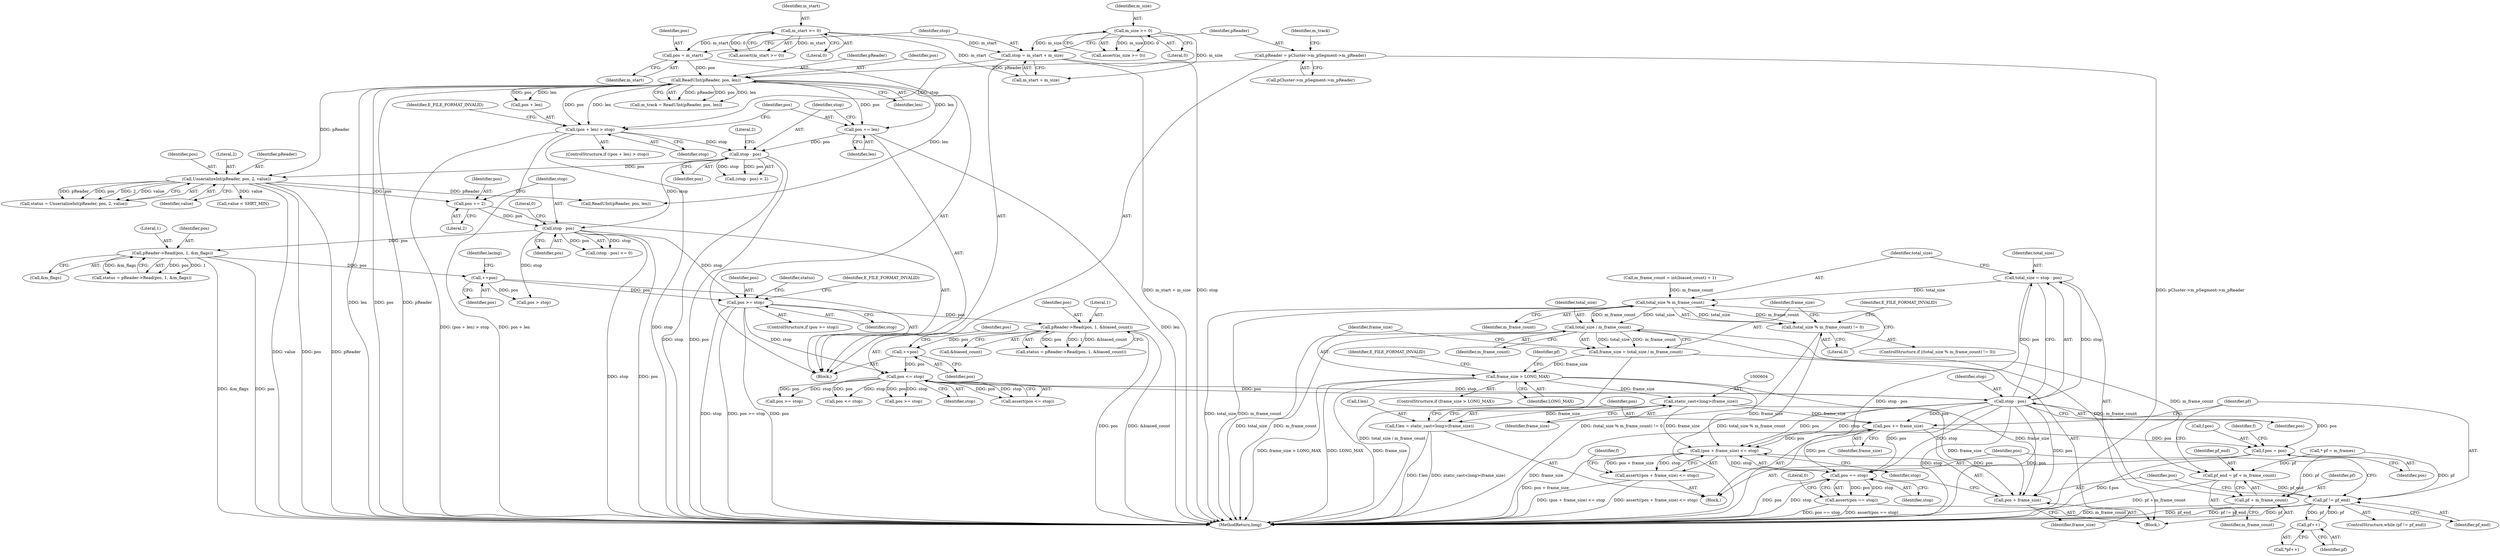 digraph "1_Android_04839626ed859623901ebd3a5fd483982186b59d_174@integer" {
"1000543" [label="(Call,total_size = stop - pos)"];
"1000545" [label="(Call,stop - pos)"];
"1000342" [label="(Call,pos <= stop)"];
"1000339" [label="(Call,++pos)"];
"1000330" [label="(Call,pReader->Read(pos, 1, &biased_count))"];
"1000322" [label="(Call,pos >= stop)"];
"1000269" [label="(Call,++pos)"];
"1000251" [label="(Call,pReader->Read(pos, 1, &m_flags))"];
"1000243" [label="(Call,stop - pos)"];
"1000202" [label="(Call,stop - pos)"];
"1000190" [label="(Call,(pos + len) > stop)"];
"1000179" [label="(Call,ReadUInt(pReader, pos, len))"];
"1000170" [label="(Call,pReader = pCluster->m_pSegment->m_pReader)"];
"1000160" [label="(Call,pos = m_start)"];
"1000140" [label="(Call,m_start >= 0)"];
"1000164" [label="(Call,stop = m_start + m_size)"];
"1000144" [label="(Call,m_size >= 0)"];
"1000197" [label="(Call,pos += len)"];
"1000238" [label="(Call,pos += 2)"];
"1000212" [label="(Call,UnserializeInt(pReader, pos, 2, value))"];
"1000550" [label="(Call,total_size % m_frame_count)"];
"1000549" [label="(Call,(total_size % m_frame_count) != 0)"];
"1000559" [label="(Call,total_size / m_frame_count)"];
"1000557" [label="(Call,frame_size = total_size / m_frame_count)"];
"1000563" [label="(Call,frame_size > LONG_MAX)"];
"1000583" [label="(Call,(pos + frame_size) <= stop)"];
"1000582" [label="(Call,assert((pos + frame_size) <= stop))"];
"1000610" [label="(Call,pos == stop)"];
"1000609" [label="(Call,assert(pos == stop))"];
"1000584" [label="(Call,pos + frame_size)"];
"1000603" [label="(Call,static_cast<long>(frame_size))"];
"1000599" [label="(Call,f.len = static_cast<long>(frame_size))"];
"1000606" [label="(Call,pos += frame_size)"];
"1000594" [label="(Call,f.pos = pos)"];
"1000572" [label="(Call,pf_end = pf + m_frame_count)"];
"1000578" [label="(Call,pf != pf_end)"];
"1000592" [label="(Call,pf++)"];
"1000574" [label="(Call,pf + m_frame_count)"];
"1000251" [label="(Call,pReader->Read(pos, 1, &m_flags))"];
"1000331" [label="(Identifier,pos)"];
"1000171" [label="(Identifier,pReader)"];
"1000552" [label="(Identifier,m_frame_count)"];
"1000569" [label="(Call,* pf = m_frames)"];
"1000222" [label="(Call,value < SHRT_MIN)"];
"1000191" [label="(Call,pos + len)"];
"1000585" [label="(Identifier,pos)"];
"1000141" [label="(Identifier,m_start)"];
"1000608" [label="(Identifier,frame_size)"];
"1000252" [label="(Identifier,pos)"];
"1000199" [label="(Identifier,len)"];
"1000202" [label="(Call,stop - pos)"];
"1000214" [label="(Identifier,pos)"];
"1000548" [label="(ControlStructure,if ((total_size % m_frame_count) != 0))"];
"1000545" [label="(Call,stop - pos)"];
"1000340" [label="(Identifier,pos)"];
"1000172" [label="(Call,pCluster->m_pSegment->m_pReader)"];
"1000122" [label="(Block,)"];
"1000145" [label="(Identifier,m_size)"];
"1000215" [label="(Literal,2)"];
"1000558" [label="(Identifier,frame_size)"];
"1000323" [label="(Identifier,pos)"];
"1000196" [label="(Identifier,E_FILE_FORMAT_INVALID)"];
"1000177" [label="(Call,m_track = ReadUInt(pReader, pos, len))"];
"1000144" [label="(Call,m_size >= 0)"];
"1000563" [label="(Call,frame_size > LONG_MAX)"];
"1000553" [label="(Literal,0)"];
"1000194" [label="(Identifier,stop)"];
"1000198" [label="(Identifier,pos)"];
"1000330" [label="(Call,pReader->Read(pos, 1, &biased_count))"];
"1000239" [label="(Identifier,pos)"];
"1000448" [label="(Call,pos <= stop)"];
"1000577" [label="(ControlStructure,while (pf != pf_end))"];
"1000270" [label="(Identifier,pos)"];
"1000143" [label="(Call,assert(m_size >= 0))"];
"1000161" [label="(Identifier,pos)"];
"1000572" [label="(Call,pf_end = pf + m_frame_count)"];
"1000164" [label="(Call,stop = m_start + m_size)"];
"1000584" [label="(Call,pos + frame_size)"];
"1000560" [label="(Identifier,total_size)"];
"1000607" [label="(Identifier,pos)"];
"1000598" [label="(Identifier,pos)"];
"1000197" [label="(Call,pos += len)"];
"1000324" [label="(Identifier,stop)"];
"1000213" [label="(Identifier,pReader)"];
"1000392" [label="(Call,pos >= stop)"];
"1000344" [label="(Identifier,stop)"];
"1000559" [label="(Call,total_size / m_frame_count)"];
"1000591" [label="(Call,*pf++)"];
"1000612" [label="(Identifier,stop)"];
"1000551" [label="(Identifier,total_size)"];
"1000204" [label="(Identifier,pos)"];
"1000550" [label="(Call,total_size % m_frame_count)"];
"1000580" [label="(Identifier,pf_end)"];
"1000606" [label="(Call,pos += frame_size)"];
"1000329" [label="(Identifier,status)"];
"1000162" [label="(Identifier,m_start)"];
"1000165" [label="(Identifier,stop)"];
"1000592" [label="(Call,pf++)"];
"1000595" [label="(Call,f.pos)"];
"1000269" [label="(Call,++pos)"];
"1000567" [label="(Identifier,E_FILE_FORMAT_INVALID)"];
"1000610" [label="(Call,pos == stop)"];
"1000240" [label="(Literal,2)"];
"1000582" [label="(Call,assert((pos + frame_size) <= stop))"];
"1000212" [label="(Call,UnserializeInt(pReader, pos, 2, value))"];
"1000609" [label="(Call,assert(pos == stop))"];
"1000575" [label="(Identifier,pf)"];
"1000146" [label="(Literal,0)"];
"1000332" [label="(Literal,1)"];
"1000333" [label="(Call,&biased_count)"];
"1000160" [label="(Call,pos = m_start)"];
"1000181" [label="(Identifier,pos)"];
"1000249" [label="(Call,status = pReader->Read(pos, 1, &m_flags))"];
"1000547" [label="(Identifier,pos)"];
"1000345" [label="(Call,m_frame_count = int(biased_count) + 1)"];
"1000576" [label="(Identifier,m_frame_count)"];
"1000244" [label="(Identifier,stop)"];
"1000557" [label="(Call,frame_size = total_size / m_frame_count)"];
"1000142" [label="(Literal,0)"];
"1000601" [label="(Identifier,f)"];
"1000190" [label="(Call,(pos + len) > stop)"];
"1000579" [label="(Identifier,pf)"];
"1000277" [label="(Call,pos > stop)"];
"1000941" [label="(Literal,0)"];
"1000942" [label="(MethodReturn,long)"];
"1000555" [label="(Identifier,E_FILE_FORMAT_INVALID)"];
"1000166" [label="(Call,m_start + m_size)"];
"1000581" [label="(Block,)"];
"1000586" [label="(Identifier,frame_size)"];
"1000578" [label="(Call,pf != pf_end)"];
"1000238" [label="(Call,pos += 2)"];
"1000245" [label="(Identifier,pos)"];
"1000246" [label="(Literal,0)"];
"1000605" [label="(Identifier,frame_size)"];
"1000341" [label="(Call,assert(pos <= stop))"];
"1000326" [label="(Identifier,E_FILE_FORMAT_INVALID)"];
"1000570" [label="(Identifier,pf)"];
"1000139" [label="(Call,assert(m_start >= 0))"];
"1000328" [label="(Call,status = pReader->Read(pos, 1, &biased_count))"];
"1000620" [label="(Call,pos >= stop)"];
"1000210" [label="(Call,status = UnserializeInt(pReader, pos, 2, value))"];
"1000242" [label="(Call,(stop - pos) <= 0)"];
"1000201" [label="(Call,(stop - pos) < 2)"];
"1000273" [label="(Identifier,lacing)"];
"1000179" [label="(Call,ReadUInt(pReader, pos, len))"];
"1000600" [label="(Call,f.len)"];
"1000178" [label="(Identifier,m_track)"];
"1000343" [label="(Identifier,pos)"];
"1000573" [label="(Identifier,pf_end)"];
"1000342" [label="(Call,pos <= stop)"];
"1000574" [label="(Call,pf + m_frame_count)"];
"1000611" [label="(Identifier,pos)"];
"1000594" [label="(Call,f.pos = pos)"];
"1000593" [label="(Identifier,pf)"];
"1000636" [label="(Call,ReadUInt(pReader, pos, len))"];
"1000180" [label="(Identifier,pReader)"];
"1000541" [label="(Block,)"];
"1000549" [label="(Call,(total_size % m_frame_count) != 0)"];
"1000216" [label="(Identifier,value)"];
"1000140" [label="(Call,m_start >= 0)"];
"1000561" [label="(Identifier,m_frame_count)"];
"1000583" [label="(Call,(pos + frame_size) <= stop)"];
"1000205" [label="(Literal,2)"];
"1000603" [label="(Call,static_cast<long>(frame_size))"];
"1000562" [label="(ControlStructure,if (frame_size > LONG_MAX))"];
"1000590" [label="(Identifier,f)"];
"1000587" [label="(Identifier,stop)"];
"1000253" [label="(Literal,1)"];
"1000543" [label="(Call,total_size = stop - pos)"];
"1000203" [label="(Identifier,stop)"];
"1000243" [label="(Call,stop - pos)"];
"1000546" [label="(Identifier,stop)"];
"1000339" [label="(Call,++pos)"];
"1000170" [label="(Call,pReader = pCluster->m_pSegment->m_pReader)"];
"1000599" [label="(Call,f.len = static_cast<long>(frame_size))"];
"1000321" [label="(ControlStructure,if (pos >= stop))"];
"1000254" [label="(Call,&m_flags)"];
"1000564" [label="(Identifier,frame_size)"];
"1000544" [label="(Identifier,total_size)"];
"1000565" [label="(Identifier,LONG_MAX)"];
"1000322" [label="(Call,pos >= stop)"];
"1000189" [label="(ControlStructure,if ((pos + len) > stop))"];
"1000182" [label="(Identifier,len)"];
"1000543" -> "1000541"  [label="AST: "];
"1000543" -> "1000545"  [label="CFG: "];
"1000544" -> "1000543"  [label="AST: "];
"1000545" -> "1000543"  [label="AST: "];
"1000551" -> "1000543"  [label="CFG: "];
"1000543" -> "1000942"  [label="DDG: stop - pos"];
"1000545" -> "1000543"  [label="DDG: stop"];
"1000545" -> "1000543"  [label="DDG: pos"];
"1000543" -> "1000550"  [label="DDG: total_size"];
"1000545" -> "1000547"  [label="CFG: "];
"1000546" -> "1000545"  [label="AST: "];
"1000547" -> "1000545"  [label="AST: "];
"1000545" -> "1000942"  [label="DDG: stop"];
"1000545" -> "1000942"  [label="DDG: pos"];
"1000342" -> "1000545"  [label="DDG: stop"];
"1000342" -> "1000545"  [label="DDG: pos"];
"1000545" -> "1000583"  [label="DDG: pos"];
"1000545" -> "1000583"  [label="DDG: stop"];
"1000545" -> "1000584"  [label="DDG: pos"];
"1000545" -> "1000594"  [label="DDG: pos"];
"1000545" -> "1000606"  [label="DDG: pos"];
"1000545" -> "1000610"  [label="DDG: pos"];
"1000545" -> "1000610"  [label="DDG: stop"];
"1000342" -> "1000341"  [label="AST: "];
"1000342" -> "1000344"  [label="CFG: "];
"1000343" -> "1000342"  [label="AST: "];
"1000344" -> "1000342"  [label="AST: "];
"1000341" -> "1000342"  [label="CFG: "];
"1000342" -> "1000341"  [label="DDG: pos"];
"1000342" -> "1000341"  [label="DDG: stop"];
"1000339" -> "1000342"  [label="DDG: pos"];
"1000322" -> "1000342"  [label="DDG: stop"];
"1000342" -> "1000392"  [label="DDG: pos"];
"1000342" -> "1000392"  [label="DDG: stop"];
"1000342" -> "1000448"  [label="DDG: pos"];
"1000342" -> "1000448"  [label="DDG: stop"];
"1000342" -> "1000620"  [label="DDG: pos"];
"1000342" -> "1000620"  [label="DDG: stop"];
"1000339" -> "1000122"  [label="AST: "];
"1000339" -> "1000340"  [label="CFG: "];
"1000340" -> "1000339"  [label="AST: "];
"1000343" -> "1000339"  [label="CFG: "];
"1000330" -> "1000339"  [label="DDG: pos"];
"1000330" -> "1000328"  [label="AST: "];
"1000330" -> "1000333"  [label="CFG: "];
"1000331" -> "1000330"  [label="AST: "];
"1000332" -> "1000330"  [label="AST: "];
"1000333" -> "1000330"  [label="AST: "];
"1000328" -> "1000330"  [label="CFG: "];
"1000330" -> "1000942"  [label="DDG: pos"];
"1000330" -> "1000942"  [label="DDG: &biased_count"];
"1000330" -> "1000328"  [label="DDG: pos"];
"1000330" -> "1000328"  [label="DDG: 1"];
"1000330" -> "1000328"  [label="DDG: &biased_count"];
"1000322" -> "1000330"  [label="DDG: pos"];
"1000322" -> "1000321"  [label="AST: "];
"1000322" -> "1000324"  [label="CFG: "];
"1000323" -> "1000322"  [label="AST: "];
"1000324" -> "1000322"  [label="AST: "];
"1000326" -> "1000322"  [label="CFG: "];
"1000329" -> "1000322"  [label="CFG: "];
"1000322" -> "1000942"  [label="DDG: stop"];
"1000322" -> "1000942"  [label="DDG: pos >= stop"];
"1000322" -> "1000942"  [label="DDG: pos"];
"1000269" -> "1000322"  [label="DDG: pos"];
"1000243" -> "1000322"  [label="DDG: stop"];
"1000269" -> "1000122"  [label="AST: "];
"1000269" -> "1000270"  [label="CFG: "];
"1000270" -> "1000269"  [label="AST: "];
"1000273" -> "1000269"  [label="CFG: "];
"1000251" -> "1000269"  [label="DDG: pos"];
"1000269" -> "1000277"  [label="DDG: pos"];
"1000251" -> "1000249"  [label="AST: "];
"1000251" -> "1000254"  [label="CFG: "];
"1000252" -> "1000251"  [label="AST: "];
"1000253" -> "1000251"  [label="AST: "];
"1000254" -> "1000251"  [label="AST: "];
"1000249" -> "1000251"  [label="CFG: "];
"1000251" -> "1000942"  [label="DDG: &m_flags"];
"1000251" -> "1000942"  [label="DDG: pos"];
"1000251" -> "1000249"  [label="DDG: pos"];
"1000251" -> "1000249"  [label="DDG: 1"];
"1000251" -> "1000249"  [label="DDG: &m_flags"];
"1000243" -> "1000251"  [label="DDG: pos"];
"1000243" -> "1000242"  [label="AST: "];
"1000243" -> "1000245"  [label="CFG: "];
"1000244" -> "1000243"  [label="AST: "];
"1000245" -> "1000243"  [label="AST: "];
"1000246" -> "1000243"  [label="CFG: "];
"1000243" -> "1000942"  [label="DDG: stop"];
"1000243" -> "1000942"  [label="DDG: pos"];
"1000243" -> "1000242"  [label="DDG: stop"];
"1000243" -> "1000242"  [label="DDG: pos"];
"1000202" -> "1000243"  [label="DDG: stop"];
"1000238" -> "1000243"  [label="DDG: pos"];
"1000243" -> "1000277"  [label="DDG: stop"];
"1000202" -> "1000201"  [label="AST: "];
"1000202" -> "1000204"  [label="CFG: "];
"1000203" -> "1000202"  [label="AST: "];
"1000204" -> "1000202"  [label="AST: "];
"1000205" -> "1000202"  [label="CFG: "];
"1000202" -> "1000942"  [label="DDG: stop"];
"1000202" -> "1000942"  [label="DDG: pos"];
"1000202" -> "1000201"  [label="DDG: stop"];
"1000202" -> "1000201"  [label="DDG: pos"];
"1000190" -> "1000202"  [label="DDG: stop"];
"1000197" -> "1000202"  [label="DDG: pos"];
"1000202" -> "1000212"  [label="DDG: pos"];
"1000190" -> "1000189"  [label="AST: "];
"1000190" -> "1000194"  [label="CFG: "];
"1000191" -> "1000190"  [label="AST: "];
"1000194" -> "1000190"  [label="AST: "];
"1000196" -> "1000190"  [label="CFG: "];
"1000198" -> "1000190"  [label="CFG: "];
"1000190" -> "1000942"  [label="DDG: stop"];
"1000190" -> "1000942"  [label="DDG: (pos + len) > stop"];
"1000190" -> "1000942"  [label="DDG: pos + len"];
"1000179" -> "1000190"  [label="DDG: pos"];
"1000179" -> "1000190"  [label="DDG: len"];
"1000164" -> "1000190"  [label="DDG: stop"];
"1000179" -> "1000177"  [label="AST: "];
"1000179" -> "1000182"  [label="CFG: "];
"1000180" -> "1000179"  [label="AST: "];
"1000181" -> "1000179"  [label="AST: "];
"1000182" -> "1000179"  [label="AST: "];
"1000177" -> "1000179"  [label="CFG: "];
"1000179" -> "1000942"  [label="DDG: len"];
"1000179" -> "1000942"  [label="DDG: pos"];
"1000179" -> "1000942"  [label="DDG: pReader"];
"1000179" -> "1000177"  [label="DDG: pReader"];
"1000179" -> "1000177"  [label="DDG: pos"];
"1000179" -> "1000177"  [label="DDG: len"];
"1000170" -> "1000179"  [label="DDG: pReader"];
"1000160" -> "1000179"  [label="DDG: pos"];
"1000179" -> "1000191"  [label="DDG: pos"];
"1000179" -> "1000191"  [label="DDG: len"];
"1000179" -> "1000197"  [label="DDG: len"];
"1000179" -> "1000197"  [label="DDG: pos"];
"1000179" -> "1000212"  [label="DDG: pReader"];
"1000179" -> "1000636"  [label="DDG: len"];
"1000170" -> "1000122"  [label="AST: "];
"1000170" -> "1000172"  [label="CFG: "];
"1000171" -> "1000170"  [label="AST: "];
"1000172" -> "1000170"  [label="AST: "];
"1000178" -> "1000170"  [label="CFG: "];
"1000170" -> "1000942"  [label="DDG: pCluster->m_pSegment->m_pReader"];
"1000160" -> "1000122"  [label="AST: "];
"1000160" -> "1000162"  [label="CFG: "];
"1000161" -> "1000160"  [label="AST: "];
"1000162" -> "1000160"  [label="AST: "];
"1000165" -> "1000160"  [label="CFG: "];
"1000140" -> "1000160"  [label="DDG: m_start"];
"1000140" -> "1000139"  [label="AST: "];
"1000140" -> "1000142"  [label="CFG: "];
"1000141" -> "1000140"  [label="AST: "];
"1000142" -> "1000140"  [label="AST: "];
"1000139" -> "1000140"  [label="CFG: "];
"1000140" -> "1000139"  [label="DDG: m_start"];
"1000140" -> "1000139"  [label="DDG: 0"];
"1000140" -> "1000164"  [label="DDG: m_start"];
"1000140" -> "1000166"  [label="DDG: m_start"];
"1000164" -> "1000122"  [label="AST: "];
"1000164" -> "1000166"  [label="CFG: "];
"1000165" -> "1000164"  [label="AST: "];
"1000166" -> "1000164"  [label="AST: "];
"1000171" -> "1000164"  [label="CFG: "];
"1000164" -> "1000942"  [label="DDG: m_start + m_size"];
"1000164" -> "1000942"  [label="DDG: stop"];
"1000144" -> "1000164"  [label="DDG: m_size"];
"1000144" -> "1000143"  [label="AST: "];
"1000144" -> "1000146"  [label="CFG: "];
"1000145" -> "1000144"  [label="AST: "];
"1000146" -> "1000144"  [label="AST: "];
"1000143" -> "1000144"  [label="CFG: "];
"1000144" -> "1000143"  [label="DDG: m_size"];
"1000144" -> "1000143"  [label="DDG: 0"];
"1000144" -> "1000166"  [label="DDG: m_size"];
"1000197" -> "1000122"  [label="AST: "];
"1000197" -> "1000199"  [label="CFG: "];
"1000198" -> "1000197"  [label="AST: "];
"1000199" -> "1000197"  [label="AST: "];
"1000203" -> "1000197"  [label="CFG: "];
"1000197" -> "1000942"  [label="DDG: len"];
"1000238" -> "1000122"  [label="AST: "];
"1000238" -> "1000240"  [label="CFG: "];
"1000239" -> "1000238"  [label="AST: "];
"1000240" -> "1000238"  [label="AST: "];
"1000244" -> "1000238"  [label="CFG: "];
"1000212" -> "1000238"  [label="DDG: pos"];
"1000212" -> "1000210"  [label="AST: "];
"1000212" -> "1000216"  [label="CFG: "];
"1000213" -> "1000212"  [label="AST: "];
"1000214" -> "1000212"  [label="AST: "];
"1000215" -> "1000212"  [label="AST: "];
"1000216" -> "1000212"  [label="AST: "];
"1000210" -> "1000212"  [label="CFG: "];
"1000212" -> "1000942"  [label="DDG: value"];
"1000212" -> "1000942"  [label="DDG: pos"];
"1000212" -> "1000942"  [label="DDG: pReader"];
"1000212" -> "1000210"  [label="DDG: pReader"];
"1000212" -> "1000210"  [label="DDG: pos"];
"1000212" -> "1000210"  [label="DDG: 2"];
"1000212" -> "1000210"  [label="DDG: value"];
"1000212" -> "1000222"  [label="DDG: value"];
"1000212" -> "1000636"  [label="DDG: pReader"];
"1000550" -> "1000549"  [label="AST: "];
"1000550" -> "1000552"  [label="CFG: "];
"1000551" -> "1000550"  [label="AST: "];
"1000552" -> "1000550"  [label="AST: "];
"1000553" -> "1000550"  [label="CFG: "];
"1000550" -> "1000942"  [label="DDG: total_size"];
"1000550" -> "1000942"  [label="DDG: m_frame_count"];
"1000550" -> "1000549"  [label="DDG: total_size"];
"1000550" -> "1000549"  [label="DDG: m_frame_count"];
"1000345" -> "1000550"  [label="DDG: m_frame_count"];
"1000550" -> "1000559"  [label="DDG: total_size"];
"1000550" -> "1000559"  [label="DDG: m_frame_count"];
"1000549" -> "1000548"  [label="AST: "];
"1000549" -> "1000553"  [label="CFG: "];
"1000553" -> "1000549"  [label="AST: "];
"1000555" -> "1000549"  [label="CFG: "];
"1000558" -> "1000549"  [label="CFG: "];
"1000549" -> "1000942"  [label="DDG: total_size % m_frame_count"];
"1000549" -> "1000942"  [label="DDG: (total_size % m_frame_count) != 0"];
"1000559" -> "1000557"  [label="AST: "];
"1000559" -> "1000561"  [label="CFG: "];
"1000560" -> "1000559"  [label="AST: "];
"1000561" -> "1000559"  [label="AST: "];
"1000557" -> "1000559"  [label="CFG: "];
"1000559" -> "1000942"  [label="DDG: total_size"];
"1000559" -> "1000942"  [label="DDG: m_frame_count"];
"1000559" -> "1000557"  [label="DDG: total_size"];
"1000559" -> "1000557"  [label="DDG: m_frame_count"];
"1000559" -> "1000572"  [label="DDG: m_frame_count"];
"1000559" -> "1000574"  [label="DDG: m_frame_count"];
"1000557" -> "1000541"  [label="AST: "];
"1000558" -> "1000557"  [label="AST: "];
"1000564" -> "1000557"  [label="CFG: "];
"1000557" -> "1000942"  [label="DDG: total_size / m_frame_count"];
"1000557" -> "1000563"  [label="DDG: frame_size"];
"1000563" -> "1000562"  [label="AST: "];
"1000563" -> "1000565"  [label="CFG: "];
"1000564" -> "1000563"  [label="AST: "];
"1000565" -> "1000563"  [label="AST: "];
"1000567" -> "1000563"  [label="CFG: "];
"1000570" -> "1000563"  [label="CFG: "];
"1000563" -> "1000942"  [label="DDG: frame_size > LONG_MAX"];
"1000563" -> "1000942"  [label="DDG: LONG_MAX"];
"1000563" -> "1000942"  [label="DDG: frame_size"];
"1000563" -> "1000583"  [label="DDG: frame_size"];
"1000563" -> "1000584"  [label="DDG: frame_size"];
"1000563" -> "1000603"  [label="DDG: frame_size"];
"1000583" -> "1000582"  [label="AST: "];
"1000583" -> "1000587"  [label="CFG: "];
"1000584" -> "1000583"  [label="AST: "];
"1000587" -> "1000583"  [label="AST: "];
"1000582" -> "1000583"  [label="CFG: "];
"1000583" -> "1000942"  [label="DDG: pos + frame_size"];
"1000583" -> "1000582"  [label="DDG: pos + frame_size"];
"1000583" -> "1000582"  [label="DDG: stop"];
"1000606" -> "1000583"  [label="DDG: pos"];
"1000603" -> "1000583"  [label="DDG: frame_size"];
"1000583" -> "1000610"  [label="DDG: stop"];
"1000582" -> "1000581"  [label="AST: "];
"1000590" -> "1000582"  [label="CFG: "];
"1000582" -> "1000942"  [label="DDG: (pos + frame_size) <= stop"];
"1000582" -> "1000942"  [label="DDG: assert((pos + frame_size) <= stop)"];
"1000610" -> "1000609"  [label="AST: "];
"1000610" -> "1000612"  [label="CFG: "];
"1000611" -> "1000610"  [label="AST: "];
"1000612" -> "1000610"  [label="AST: "];
"1000609" -> "1000610"  [label="CFG: "];
"1000610" -> "1000942"  [label="DDG: pos"];
"1000610" -> "1000942"  [label="DDG: stop"];
"1000610" -> "1000609"  [label="DDG: pos"];
"1000610" -> "1000609"  [label="DDG: stop"];
"1000606" -> "1000610"  [label="DDG: pos"];
"1000609" -> "1000541"  [label="AST: "];
"1000941" -> "1000609"  [label="CFG: "];
"1000609" -> "1000942"  [label="DDG: pos == stop"];
"1000609" -> "1000942"  [label="DDG: assert(pos == stop)"];
"1000584" -> "1000586"  [label="CFG: "];
"1000585" -> "1000584"  [label="AST: "];
"1000586" -> "1000584"  [label="AST: "];
"1000587" -> "1000584"  [label="CFG: "];
"1000606" -> "1000584"  [label="DDG: pos"];
"1000603" -> "1000584"  [label="DDG: frame_size"];
"1000603" -> "1000599"  [label="AST: "];
"1000603" -> "1000605"  [label="CFG: "];
"1000604" -> "1000603"  [label="AST: "];
"1000605" -> "1000603"  [label="AST: "];
"1000599" -> "1000603"  [label="CFG: "];
"1000603" -> "1000599"  [label="DDG: frame_size"];
"1000603" -> "1000606"  [label="DDG: frame_size"];
"1000599" -> "1000581"  [label="AST: "];
"1000600" -> "1000599"  [label="AST: "];
"1000607" -> "1000599"  [label="CFG: "];
"1000599" -> "1000942"  [label="DDG: f.len"];
"1000599" -> "1000942"  [label="DDG: static_cast<long>(frame_size)"];
"1000606" -> "1000581"  [label="AST: "];
"1000606" -> "1000608"  [label="CFG: "];
"1000607" -> "1000606"  [label="AST: "];
"1000608" -> "1000606"  [label="AST: "];
"1000579" -> "1000606"  [label="CFG: "];
"1000606" -> "1000942"  [label="DDG: frame_size"];
"1000606" -> "1000594"  [label="DDG: pos"];
"1000594" -> "1000581"  [label="AST: "];
"1000594" -> "1000598"  [label="CFG: "];
"1000595" -> "1000594"  [label="AST: "];
"1000598" -> "1000594"  [label="AST: "];
"1000601" -> "1000594"  [label="CFG: "];
"1000594" -> "1000942"  [label="DDG: f.pos"];
"1000572" -> "1000541"  [label="AST: "];
"1000572" -> "1000574"  [label="CFG: "];
"1000573" -> "1000572"  [label="AST: "];
"1000574" -> "1000572"  [label="AST: "];
"1000579" -> "1000572"  [label="CFG: "];
"1000572" -> "1000942"  [label="DDG: pf + m_frame_count"];
"1000569" -> "1000572"  [label="DDG: pf"];
"1000572" -> "1000578"  [label="DDG: pf_end"];
"1000578" -> "1000577"  [label="AST: "];
"1000578" -> "1000580"  [label="CFG: "];
"1000579" -> "1000578"  [label="AST: "];
"1000580" -> "1000578"  [label="AST: "];
"1000585" -> "1000578"  [label="CFG: "];
"1000611" -> "1000578"  [label="CFG: "];
"1000578" -> "1000942"  [label="DDG: pf"];
"1000578" -> "1000942"  [label="DDG: pf_end"];
"1000578" -> "1000942"  [label="DDG: pf != pf_end"];
"1000592" -> "1000578"  [label="DDG: pf"];
"1000569" -> "1000578"  [label="DDG: pf"];
"1000578" -> "1000592"  [label="DDG: pf"];
"1000592" -> "1000591"  [label="AST: "];
"1000592" -> "1000593"  [label="CFG: "];
"1000593" -> "1000592"  [label="AST: "];
"1000591" -> "1000592"  [label="CFG: "];
"1000574" -> "1000576"  [label="CFG: "];
"1000575" -> "1000574"  [label="AST: "];
"1000576" -> "1000574"  [label="AST: "];
"1000574" -> "1000942"  [label="DDG: m_frame_count"];
"1000569" -> "1000574"  [label="DDG: pf"];
}
